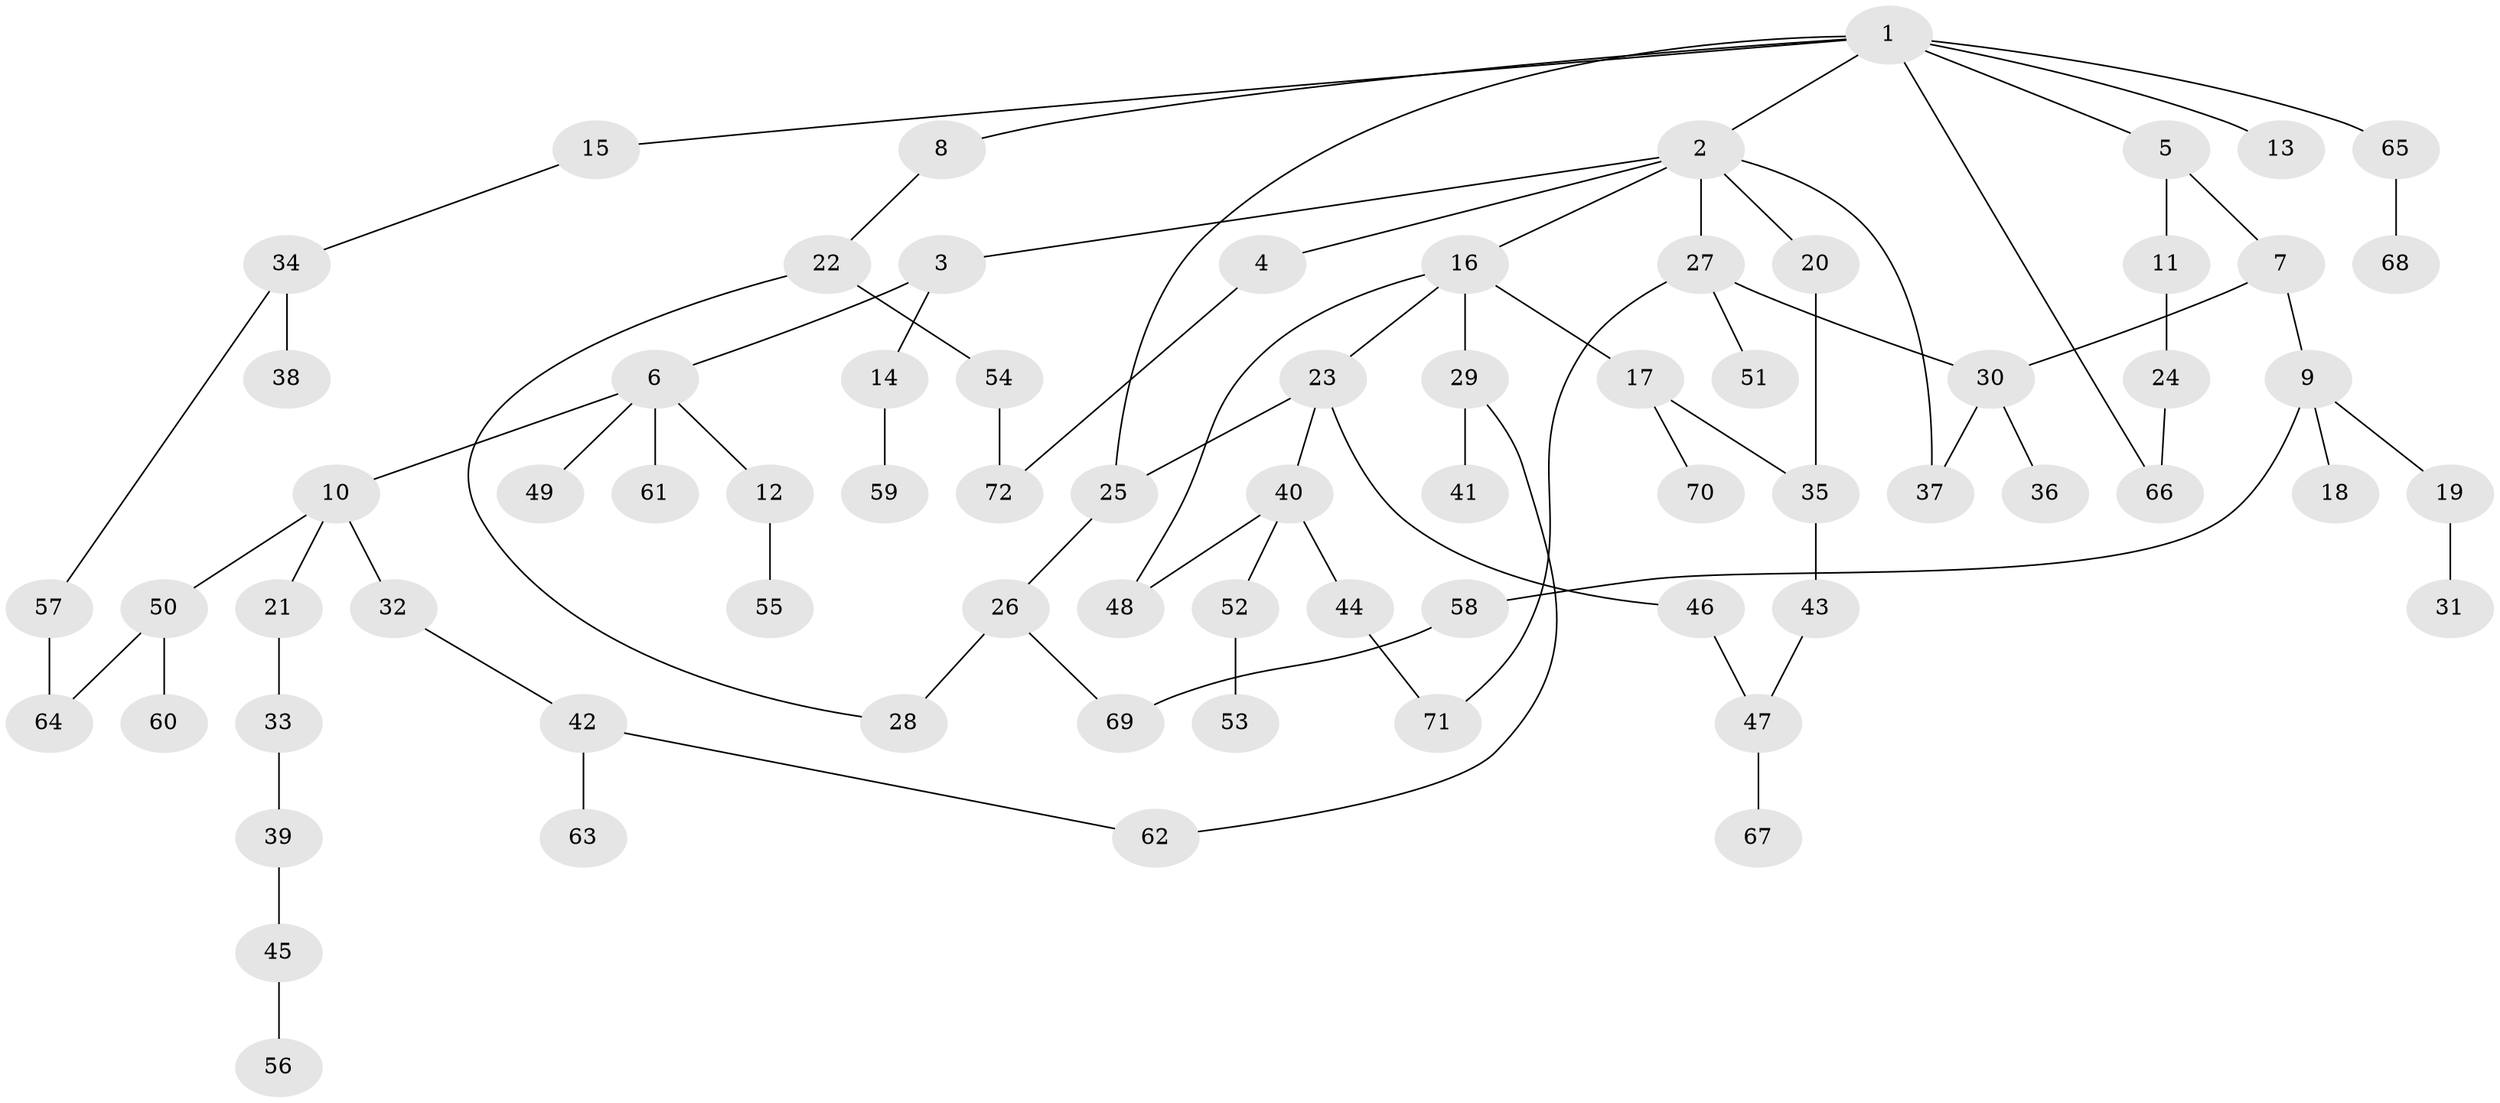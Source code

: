 // Generated by graph-tools (version 1.1) at 2025/10/02/27/25 16:10:55]
// undirected, 72 vertices, 84 edges
graph export_dot {
graph [start="1"]
  node [color=gray90,style=filled];
  1;
  2;
  3;
  4;
  5;
  6;
  7;
  8;
  9;
  10;
  11;
  12;
  13;
  14;
  15;
  16;
  17;
  18;
  19;
  20;
  21;
  22;
  23;
  24;
  25;
  26;
  27;
  28;
  29;
  30;
  31;
  32;
  33;
  34;
  35;
  36;
  37;
  38;
  39;
  40;
  41;
  42;
  43;
  44;
  45;
  46;
  47;
  48;
  49;
  50;
  51;
  52;
  53;
  54;
  55;
  56;
  57;
  58;
  59;
  60;
  61;
  62;
  63;
  64;
  65;
  66;
  67;
  68;
  69;
  70;
  71;
  72;
  1 -- 2;
  1 -- 5;
  1 -- 8;
  1 -- 13;
  1 -- 15;
  1 -- 25;
  1 -- 65;
  1 -- 66;
  2 -- 3;
  2 -- 4;
  2 -- 16;
  2 -- 20;
  2 -- 27;
  2 -- 37;
  3 -- 6;
  3 -- 14;
  4 -- 72;
  5 -- 7;
  5 -- 11;
  6 -- 10;
  6 -- 12;
  6 -- 49;
  6 -- 61;
  7 -- 9;
  7 -- 30;
  8 -- 22;
  9 -- 18;
  9 -- 19;
  9 -- 58;
  10 -- 21;
  10 -- 32;
  10 -- 50;
  11 -- 24;
  12 -- 55;
  14 -- 59;
  15 -- 34;
  16 -- 17;
  16 -- 23;
  16 -- 29;
  16 -- 48;
  17 -- 70;
  17 -- 35;
  19 -- 31;
  20 -- 35;
  21 -- 33;
  22 -- 54;
  22 -- 28;
  23 -- 40;
  23 -- 46;
  23 -- 25;
  24 -- 66;
  25 -- 26;
  26 -- 28;
  26 -- 69;
  27 -- 30;
  27 -- 51;
  27 -- 71;
  29 -- 41;
  29 -- 62;
  30 -- 36;
  30 -- 37;
  32 -- 42;
  33 -- 39;
  34 -- 38;
  34 -- 57;
  35 -- 43;
  39 -- 45;
  40 -- 44;
  40 -- 48;
  40 -- 52;
  42 -- 62;
  42 -- 63;
  43 -- 47;
  44 -- 71;
  45 -- 56;
  46 -- 47;
  47 -- 67;
  50 -- 60;
  50 -- 64;
  52 -- 53;
  54 -- 72;
  57 -- 64;
  58 -- 69;
  65 -- 68;
}
